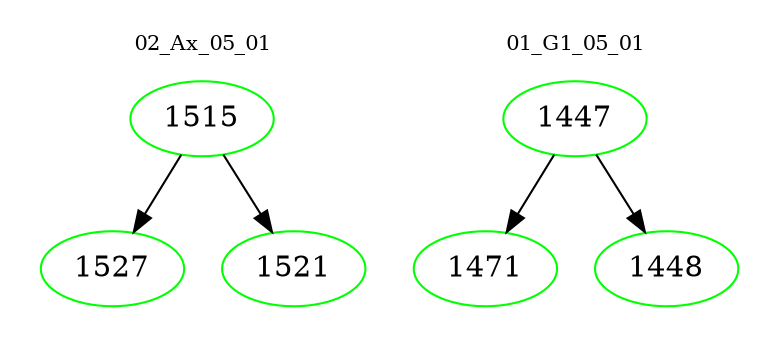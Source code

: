 digraph{
subgraph cluster_0 {
color = white
label = "02_Ax_05_01";
fontsize=10;
T0_1515 [label="1515", color="green"]
T0_1515 -> T0_1527 [color="black"]
T0_1527 [label="1527", color="green"]
T0_1515 -> T0_1521 [color="black"]
T0_1521 [label="1521", color="green"]
}
subgraph cluster_1 {
color = white
label = "01_G1_05_01";
fontsize=10;
T1_1447 [label="1447", color="green"]
T1_1447 -> T1_1471 [color="black"]
T1_1471 [label="1471", color="green"]
T1_1447 -> T1_1448 [color="black"]
T1_1448 [label="1448", color="green"]
}
}
